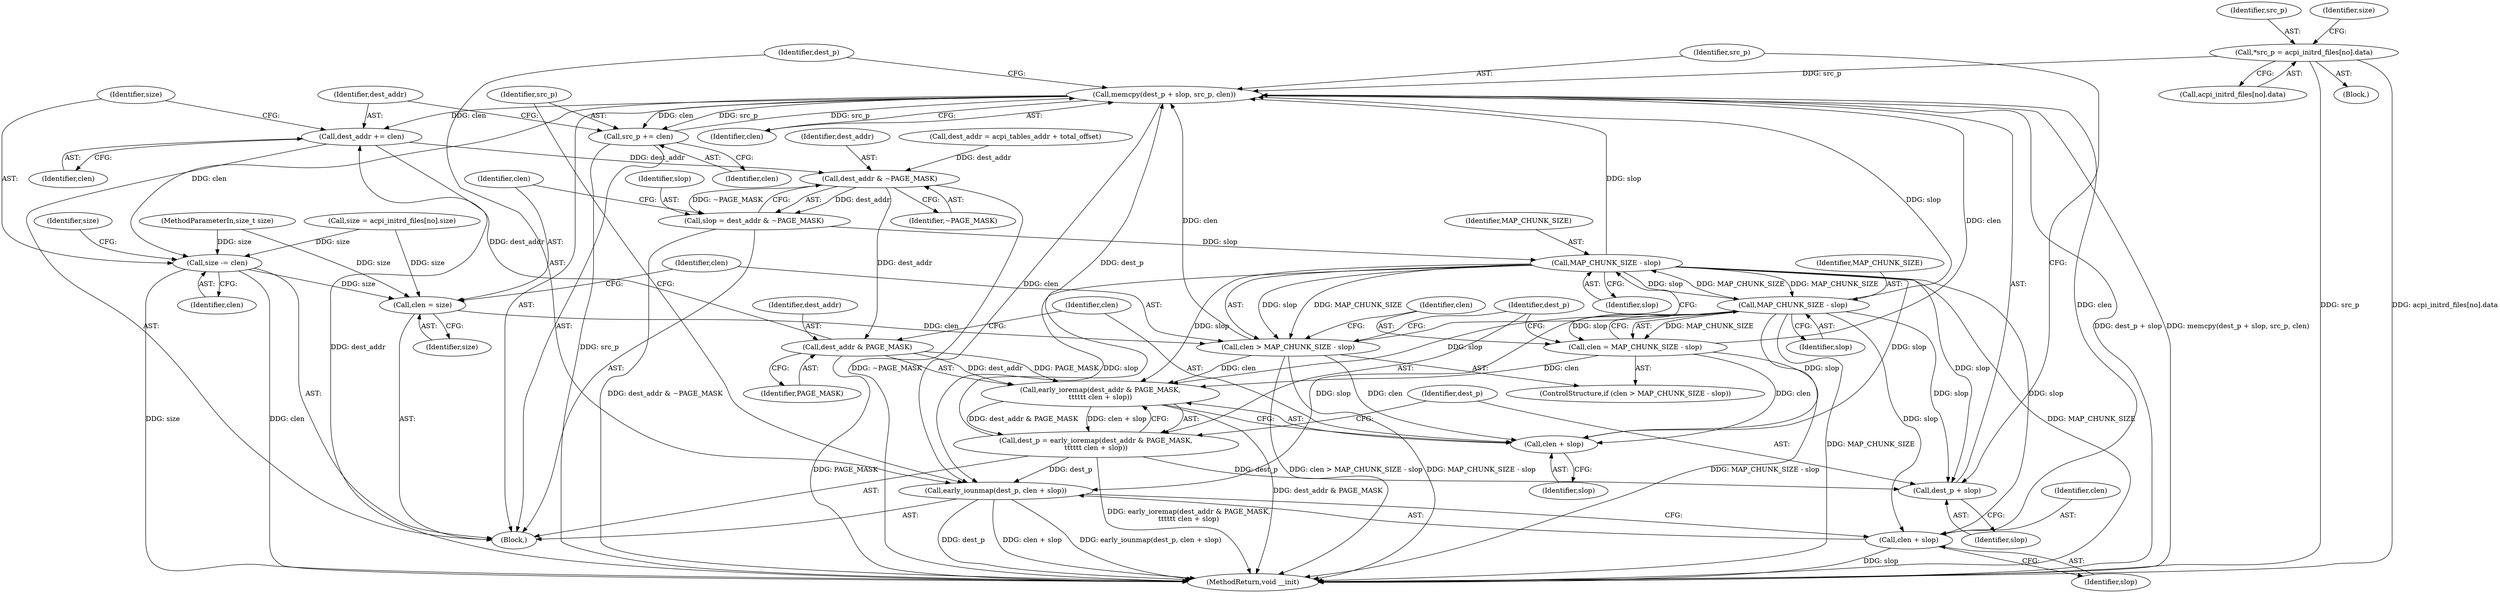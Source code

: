 digraph "0_linux_a4a5ed2835e8ea042868b7401dced3f517cafa76_0@array" {
"1000331" [label="(Call,*src_p = acpi_initrd_files[no].data)"];
"1000389" [label="(Call,memcpy(dest_p + slop, src_p, clen))"];
"1000395" [label="(Call,early_iounmap(dest_p, clen + slop))"];
"1000397" [label="(Call,clen + slop)"];
"1000400" [label="(Call,src_p += clen)"];
"1000403" [label="(Call,dest_addr += clen)"];
"1000363" [label="(Call,dest_addr & ~PAGE_MASK)"];
"1000361" [label="(Call,slop = dest_addr & ~PAGE_MASK)"];
"1000372" [label="(Call,MAP_CHUNK_SIZE - slop)"];
"1000370" [label="(Call,clen > MAP_CHUNK_SIZE - slop)"];
"1000382" [label="(Call,early_ioremap(dest_addr & PAGE_MASK,\n\t\t\t\t\t\t clen + slop))"];
"1000380" [label="(Call,dest_p = early_ioremap(dest_addr & PAGE_MASK,\n\t\t\t\t\t\t clen + slop))"];
"1000390" [label="(Call,dest_p + slop)"];
"1000386" [label="(Call,clen + slop)"];
"1000377" [label="(Call,MAP_CHUNK_SIZE - slop)"];
"1000375" [label="(Call,clen = MAP_CHUNK_SIZE - slop)"];
"1000383" [label="(Call,dest_addr & PAGE_MASK)"];
"1000406" [label="(Call,size -= clen)"];
"1000366" [label="(Call,clen = size)"];
"1000396" [label="(Identifier,dest_p)"];
"1000404" [label="(Identifier,dest_addr)"];
"1000365" [label="(Identifier,~PAGE_MASK)"];
"1000369" [label="(ControlStructure,if (clen > MAP_CHUNK_SIZE - slop))"];
"1000381" [label="(Identifier,dest_p)"];
"1000391" [label="(Identifier,dest_p)"];
"1000384" [label="(Identifier,dest_addr)"];
"1000362" [label="(Identifier,slop)"];
"1000373" [label="(Identifier,MAP_CHUNK_SIZE)"];
"1000409" [label="(MethodReturn,void __init)"];
"1000363" [label="(Call,dest_addr & ~PAGE_MASK)"];
"1000408" [label="(Identifier,clen)"];
"1000387" [label="(Identifier,clen)"];
"1000405" [label="(Identifier,clen)"];
"1000375" [label="(Call,clen = MAP_CHUNK_SIZE - slop)"];
"1000386" [label="(Call,clen + slop)"];
"1000332" [label="(Identifier,src_p)"];
"1000359" [label="(Identifier,size)"];
"1000395" [label="(Call,early_iounmap(dest_p, clen + slop))"];
"1000374" [label="(Identifier,slop)"];
"1000370" [label="(Call,clen > MAP_CHUNK_SIZE - slop)"];
"1000397" [label="(Call,clen + slop)"];
"1000347" [label="(Call,dest_addr = acpi_tables_addr + total_offset)"];
"1000383" [label="(Call,dest_addr & PAGE_MASK)"];
"1000331" [label="(Call,*src_p = acpi_initrd_files[no].data)"];
"1000377" [label="(Call,MAP_CHUNK_SIZE - slop)"];
"1000406" [label="(Call,size -= clen)"];
"1000382" [label="(Call,early_ioremap(dest_addr & PAGE_MASK,\n\t\t\t\t\t\t clen + slop))"];
"1000378" [label="(Identifier,MAP_CHUNK_SIZE)"];
"1000394" [label="(Identifier,clen)"];
"1000401" [label="(Identifier,src_p)"];
"1000366" [label="(Call,clen = size)"];
"1000340" [label="(Identifier,size)"];
"1000407" [label="(Identifier,size)"];
"1000371" [label="(Identifier,clen)"];
"1000367" [label="(Identifier,clen)"];
"1000376" [label="(Identifier,clen)"];
"1000364" [label="(Identifier,dest_addr)"];
"1000104" [label="(MethodParameterIn,size_t size)"];
"1000339" [label="(Call,size = acpi_initrd_files[no].size)"];
"1000398" [label="(Identifier,clen)"];
"1000333" [label="(Call,acpi_initrd_files[no].data)"];
"1000368" [label="(Identifier,size)"];
"1000329" [label="(Block,)"];
"1000360" [label="(Block,)"];
"1000393" [label="(Identifier,src_p)"];
"1000392" [label="(Identifier,slop)"];
"1000390" [label="(Call,dest_p + slop)"];
"1000403" [label="(Call,dest_addr += clen)"];
"1000388" [label="(Identifier,slop)"];
"1000380" [label="(Call,dest_p = early_ioremap(dest_addr & PAGE_MASK,\n\t\t\t\t\t\t clen + slop))"];
"1000389" [label="(Call,memcpy(dest_p + slop, src_p, clen))"];
"1000402" [label="(Identifier,clen)"];
"1000361" [label="(Call,slop = dest_addr & ~PAGE_MASK)"];
"1000385" [label="(Identifier,PAGE_MASK)"];
"1000379" [label="(Identifier,slop)"];
"1000399" [label="(Identifier,slop)"];
"1000372" [label="(Call,MAP_CHUNK_SIZE - slop)"];
"1000400" [label="(Call,src_p += clen)"];
"1000331" -> "1000329"  [label="AST: "];
"1000331" -> "1000333"  [label="CFG: "];
"1000332" -> "1000331"  [label="AST: "];
"1000333" -> "1000331"  [label="AST: "];
"1000340" -> "1000331"  [label="CFG: "];
"1000331" -> "1000409"  [label="DDG: acpi_initrd_files[no].data"];
"1000331" -> "1000409"  [label="DDG: src_p"];
"1000331" -> "1000389"  [label="DDG: src_p"];
"1000389" -> "1000360"  [label="AST: "];
"1000389" -> "1000394"  [label="CFG: "];
"1000390" -> "1000389"  [label="AST: "];
"1000393" -> "1000389"  [label="AST: "];
"1000394" -> "1000389"  [label="AST: "];
"1000396" -> "1000389"  [label="CFG: "];
"1000389" -> "1000409"  [label="DDG: memcpy(dest_p + slop, src_p, clen)"];
"1000389" -> "1000409"  [label="DDG: dest_p + slop"];
"1000380" -> "1000389"  [label="DDG: dest_p"];
"1000377" -> "1000389"  [label="DDG: slop"];
"1000372" -> "1000389"  [label="DDG: slop"];
"1000400" -> "1000389"  [label="DDG: src_p"];
"1000375" -> "1000389"  [label="DDG: clen"];
"1000370" -> "1000389"  [label="DDG: clen"];
"1000389" -> "1000395"  [label="DDG: clen"];
"1000389" -> "1000397"  [label="DDG: clen"];
"1000389" -> "1000400"  [label="DDG: clen"];
"1000389" -> "1000400"  [label="DDG: src_p"];
"1000389" -> "1000403"  [label="DDG: clen"];
"1000389" -> "1000406"  [label="DDG: clen"];
"1000395" -> "1000360"  [label="AST: "];
"1000395" -> "1000397"  [label="CFG: "];
"1000396" -> "1000395"  [label="AST: "];
"1000397" -> "1000395"  [label="AST: "];
"1000401" -> "1000395"  [label="CFG: "];
"1000395" -> "1000409"  [label="DDG: dest_p"];
"1000395" -> "1000409"  [label="DDG: clen + slop"];
"1000395" -> "1000409"  [label="DDG: early_iounmap(dest_p, clen + slop)"];
"1000380" -> "1000395"  [label="DDG: dest_p"];
"1000377" -> "1000395"  [label="DDG: slop"];
"1000372" -> "1000395"  [label="DDG: slop"];
"1000397" -> "1000399"  [label="CFG: "];
"1000398" -> "1000397"  [label="AST: "];
"1000399" -> "1000397"  [label="AST: "];
"1000397" -> "1000409"  [label="DDG: slop"];
"1000377" -> "1000397"  [label="DDG: slop"];
"1000372" -> "1000397"  [label="DDG: slop"];
"1000400" -> "1000360"  [label="AST: "];
"1000400" -> "1000402"  [label="CFG: "];
"1000401" -> "1000400"  [label="AST: "];
"1000402" -> "1000400"  [label="AST: "];
"1000404" -> "1000400"  [label="CFG: "];
"1000400" -> "1000409"  [label="DDG: src_p"];
"1000403" -> "1000360"  [label="AST: "];
"1000403" -> "1000405"  [label="CFG: "];
"1000404" -> "1000403"  [label="AST: "];
"1000405" -> "1000403"  [label="AST: "];
"1000407" -> "1000403"  [label="CFG: "];
"1000403" -> "1000409"  [label="DDG: dest_addr"];
"1000403" -> "1000363"  [label="DDG: dest_addr"];
"1000383" -> "1000403"  [label="DDG: dest_addr"];
"1000363" -> "1000361"  [label="AST: "];
"1000363" -> "1000365"  [label="CFG: "];
"1000364" -> "1000363"  [label="AST: "];
"1000365" -> "1000363"  [label="AST: "];
"1000361" -> "1000363"  [label="CFG: "];
"1000363" -> "1000409"  [label="DDG: ~PAGE_MASK"];
"1000363" -> "1000361"  [label="DDG: dest_addr"];
"1000363" -> "1000361"  [label="DDG: ~PAGE_MASK"];
"1000347" -> "1000363"  [label="DDG: dest_addr"];
"1000363" -> "1000383"  [label="DDG: dest_addr"];
"1000361" -> "1000360"  [label="AST: "];
"1000362" -> "1000361"  [label="AST: "];
"1000367" -> "1000361"  [label="CFG: "];
"1000361" -> "1000409"  [label="DDG: dest_addr & ~PAGE_MASK"];
"1000361" -> "1000372"  [label="DDG: slop"];
"1000372" -> "1000370"  [label="AST: "];
"1000372" -> "1000374"  [label="CFG: "];
"1000373" -> "1000372"  [label="AST: "];
"1000374" -> "1000372"  [label="AST: "];
"1000370" -> "1000372"  [label="CFG: "];
"1000372" -> "1000409"  [label="DDG: MAP_CHUNK_SIZE"];
"1000372" -> "1000370"  [label="DDG: MAP_CHUNK_SIZE"];
"1000372" -> "1000370"  [label="DDG: slop"];
"1000377" -> "1000372"  [label="DDG: MAP_CHUNK_SIZE"];
"1000372" -> "1000377"  [label="DDG: MAP_CHUNK_SIZE"];
"1000372" -> "1000377"  [label="DDG: slop"];
"1000372" -> "1000382"  [label="DDG: slop"];
"1000372" -> "1000386"  [label="DDG: slop"];
"1000372" -> "1000390"  [label="DDG: slop"];
"1000370" -> "1000369"  [label="AST: "];
"1000371" -> "1000370"  [label="AST: "];
"1000376" -> "1000370"  [label="CFG: "];
"1000381" -> "1000370"  [label="CFG: "];
"1000370" -> "1000409"  [label="DDG: clen > MAP_CHUNK_SIZE - slop"];
"1000370" -> "1000409"  [label="DDG: MAP_CHUNK_SIZE - slop"];
"1000366" -> "1000370"  [label="DDG: clen"];
"1000370" -> "1000382"  [label="DDG: clen"];
"1000370" -> "1000386"  [label="DDG: clen"];
"1000382" -> "1000380"  [label="AST: "];
"1000382" -> "1000386"  [label="CFG: "];
"1000383" -> "1000382"  [label="AST: "];
"1000386" -> "1000382"  [label="AST: "];
"1000380" -> "1000382"  [label="CFG: "];
"1000382" -> "1000409"  [label="DDG: dest_addr & PAGE_MASK"];
"1000382" -> "1000380"  [label="DDG: dest_addr & PAGE_MASK"];
"1000382" -> "1000380"  [label="DDG: clen + slop"];
"1000383" -> "1000382"  [label="DDG: dest_addr"];
"1000383" -> "1000382"  [label="DDG: PAGE_MASK"];
"1000375" -> "1000382"  [label="DDG: clen"];
"1000377" -> "1000382"  [label="DDG: slop"];
"1000380" -> "1000360"  [label="AST: "];
"1000381" -> "1000380"  [label="AST: "];
"1000391" -> "1000380"  [label="CFG: "];
"1000380" -> "1000409"  [label="DDG: early_ioremap(dest_addr & PAGE_MASK,\n\t\t\t\t\t\t clen + slop)"];
"1000380" -> "1000390"  [label="DDG: dest_p"];
"1000390" -> "1000392"  [label="CFG: "];
"1000391" -> "1000390"  [label="AST: "];
"1000392" -> "1000390"  [label="AST: "];
"1000393" -> "1000390"  [label="CFG: "];
"1000377" -> "1000390"  [label="DDG: slop"];
"1000386" -> "1000388"  [label="CFG: "];
"1000387" -> "1000386"  [label="AST: "];
"1000388" -> "1000386"  [label="AST: "];
"1000375" -> "1000386"  [label="DDG: clen"];
"1000377" -> "1000386"  [label="DDG: slop"];
"1000377" -> "1000375"  [label="AST: "];
"1000377" -> "1000379"  [label="CFG: "];
"1000378" -> "1000377"  [label="AST: "];
"1000379" -> "1000377"  [label="AST: "];
"1000375" -> "1000377"  [label="CFG: "];
"1000377" -> "1000409"  [label="DDG: MAP_CHUNK_SIZE"];
"1000377" -> "1000375"  [label="DDG: MAP_CHUNK_SIZE"];
"1000377" -> "1000375"  [label="DDG: slop"];
"1000375" -> "1000369"  [label="AST: "];
"1000376" -> "1000375"  [label="AST: "];
"1000381" -> "1000375"  [label="CFG: "];
"1000375" -> "1000409"  [label="DDG: MAP_CHUNK_SIZE - slop"];
"1000383" -> "1000385"  [label="CFG: "];
"1000384" -> "1000383"  [label="AST: "];
"1000385" -> "1000383"  [label="AST: "];
"1000387" -> "1000383"  [label="CFG: "];
"1000383" -> "1000409"  [label="DDG: PAGE_MASK"];
"1000406" -> "1000360"  [label="AST: "];
"1000406" -> "1000408"  [label="CFG: "];
"1000407" -> "1000406"  [label="AST: "];
"1000408" -> "1000406"  [label="AST: "];
"1000359" -> "1000406"  [label="CFG: "];
"1000406" -> "1000409"  [label="DDG: size"];
"1000406" -> "1000409"  [label="DDG: clen"];
"1000406" -> "1000366"  [label="DDG: size"];
"1000104" -> "1000406"  [label="DDG: size"];
"1000339" -> "1000406"  [label="DDG: size"];
"1000366" -> "1000360"  [label="AST: "];
"1000366" -> "1000368"  [label="CFG: "];
"1000367" -> "1000366"  [label="AST: "];
"1000368" -> "1000366"  [label="AST: "];
"1000371" -> "1000366"  [label="CFG: "];
"1000104" -> "1000366"  [label="DDG: size"];
"1000339" -> "1000366"  [label="DDG: size"];
}
